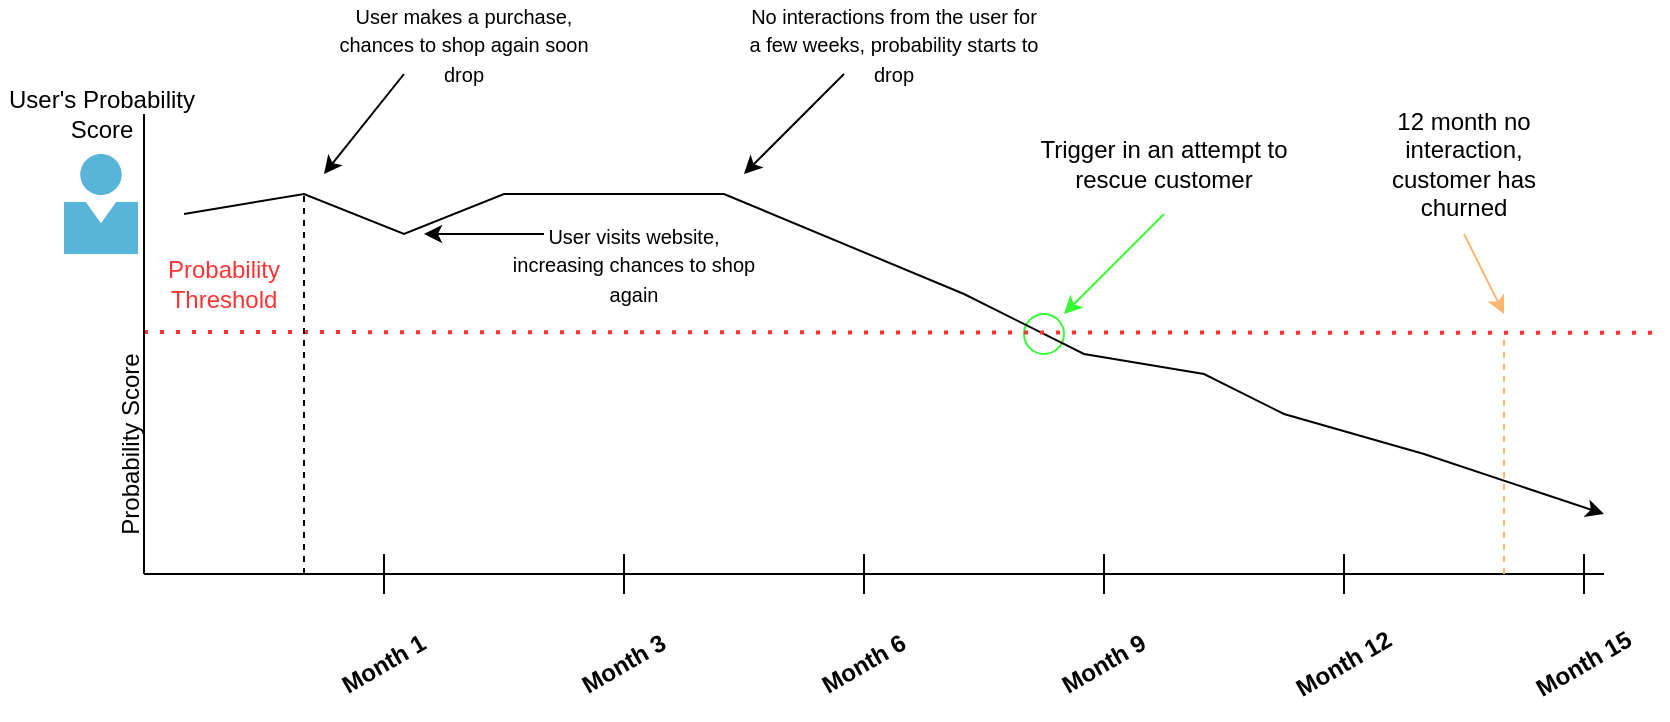 <mxfile version="26.0.11">
  <diagram name="Page-1" id="u_x2pMp3l8XSAcsyZ34R">
    <mxGraphModel dx="1383" dy="603" grid="1" gridSize="10" guides="1" tooltips="1" connect="1" arrows="1" fold="1" page="1" pageScale="1" pageWidth="850" pageHeight="1100" math="0" shadow="0">
      <root>
        <mxCell id="0" />
        <mxCell id="1" parent="0" />
        <mxCell id="zNrLxGkSbUmwhNPTjMLC-9" value="" style="ellipse;whiteSpace=wrap;html=1;aspect=fixed;strokeColor=light-dark(#33FF33,#FFFFFF);" vertex="1" parent="1">
          <mxGeometry x="560" y="310" width="20" height="20" as="geometry" />
        </mxCell>
        <mxCell id="zNrLxGkSbUmwhNPTjMLC-1" value="" style="image;sketch=0;aspect=fixed;html=1;points=[];align=center;fontSize=12;image=img/lib/mscae/Person.svg;" vertex="1" parent="1">
          <mxGeometry x="80" y="230" width="37" height="50" as="geometry" />
        </mxCell>
        <mxCell id="zNrLxGkSbUmwhNPTjMLC-2" value="" style="endArrow=classic;html=1;rounded=0;" edge="1" parent="1">
          <mxGeometry width="50" height="50" relative="1" as="geometry">
            <mxPoint x="140" y="260" as="sourcePoint" />
            <mxPoint x="850" y="410" as="targetPoint" />
            <Array as="points">
              <mxPoint x="200" y="250" />
              <mxPoint x="250" y="270" />
              <mxPoint x="300" y="250" />
              <mxPoint x="410" y="250" />
              <mxPoint x="530" y="300" />
              <mxPoint x="590" y="330" />
              <mxPoint x="650" y="340" />
              <mxPoint x="690" y="360" />
              <mxPoint x="760" y="380" />
            </Array>
          </mxGeometry>
        </mxCell>
        <mxCell id="zNrLxGkSbUmwhNPTjMLC-3" value="" style="endArrow=none;dashed=1;html=1;dashPattern=1 3;strokeWidth=2;rounded=0;fillColor=#FF3333;strokeColor=light-dark(#FF3333,#FFFFFF);" edge="1" parent="1">
          <mxGeometry width="50" height="50" relative="1" as="geometry">
            <mxPoint x="120" y="319" as="sourcePoint" />
            <mxPoint x="880" y="319.43" as="targetPoint" />
          </mxGeometry>
        </mxCell>
        <mxCell id="zNrLxGkSbUmwhNPTjMLC-5" value="" style="endArrow=none;html=1;rounded=0;" edge="1" parent="1">
          <mxGeometry width="50" height="50" relative="1" as="geometry">
            <mxPoint x="120" y="440" as="sourcePoint" />
            <mxPoint x="120" y="210" as="targetPoint" />
          </mxGeometry>
        </mxCell>
        <mxCell id="zNrLxGkSbUmwhNPTjMLC-6" value="" style="endArrow=none;html=1;rounded=0;" edge="1" parent="1">
          <mxGeometry width="50" height="50" relative="1" as="geometry">
            <mxPoint x="120" y="440" as="sourcePoint" />
            <mxPoint x="850" y="440" as="targetPoint" />
          </mxGeometry>
        </mxCell>
        <mxCell id="zNrLxGkSbUmwhNPTjMLC-7" value="&lt;font style=&quot;color: rgb(255, 51, 51);&quot;&gt;Probability Threshold&lt;/font&gt;" style="text;html=1;align=center;verticalAlign=middle;whiteSpace=wrap;rounded=0;" vertex="1" parent="1">
          <mxGeometry x="130" y="280" width="60" height="30" as="geometry" />
        </mxCell>
        <mxCell id="zNrLxGkSbUmwhNPTjMLC-8" value="User&#39;s Probability Score" style="text;html=1;align=center;verticalAlign=middle;whiteSpace=wrap;rounded=0;" vertex="1" parent="1">
          <mxGeometry x="48.5" y="180" width="100" height="60" as="geometry" />
        </mxCell>
        <mxCell id="zNrLxGkSbUmwhNPTjMLC-13" value="Trigger in an attempt to rescue customer" style="text;html=1;align=center;verticalAlign=middle;whiteSpace=wrap;rounded=0;" vertex="1" parent="1">
          <mxGeometry x="550" y="220" width="160" height="30" as="geometry" />
        </mxCell>
        <mxCell id="zNrLxGkSbUmwhNPTjMLC-15" value="" style="endArrow=classic;html=1;rounded=0;strokeColor=light-dark(#33FF33,#FFFFFF);" edge="1" parent="1">
          <mxGeometry width="50" height="50" relative="1" as="geometry">
            <mxPoint x="630" y="260" as="sourcePoint" />
            <mxPoint x="580" y="310" as="targetPoint" />
          </mxGeometry>
        </mxCell>
        <mxCell id="zNrLxGkSbUmwhNPTjMLC-18" value="Probability Score" style="text;html=1;align=center;verticalAlign=middle;whiteSpace=wrap;rounded=0;rotation=-90;" vertex="1" parent="1">
          <mxGeometry x="67" y="360" width="93" height="30" as="geometry" />
        </mxCell>
        <mxCell id="zNrLxGkSbUmwhNPTjMLC-19" value="" style="endArrow=classic;html=1;rounded=0;" edge="1" parent="1">
          <mxGeometry width="50" height="50" relative="1" as="geometry">
            <mxPoint x="250" y="190" as="sourcePoint" />
            <mxPoint x="210" y="240" as="targetPoint" />
          </mxGeometry>
        </mxCell>
        <mxCell id="zNrLxGkSbUmwhNPTjMLC-20" value="&lt;font style=&quot;font-size: 10px;&quot;&gt;User makes a purchase, chances to shop again soon drop&lt;/font&gt;" style="text;html=1;align=center;verticalAlign=middle;whiteSpace=wrap;rounded=0;" vertex="1" parent="1">
          <mxGeometry x="210" y="160" width="140" height="30" as="geometry" />
        </mxCell>
        <mxCell id="zNrLxGkSbUmwhNPTjMLC-21" value="" style="endArrow=classic;html=1;rounded=0;" edge="1" parent="1">
          <mxGeometry width="50" height="50" relative="1" as="geometry">
            <mxPoint x="320" y="270" as="sourcePoint" />
            <mxPoint x="260" y="270" as="targetPoint" />
          </mxGeometry>
        </mxCell>
        <mxCell id="zNrLxGkSbUmwhNPTjMLC-22" value="&lt;font style=&quot;font-size: 10px;&quot;&gt;User visits website, increasing chances to shop again&lt;/font&gt;" style="text;html=1;align=center;verticalAlign=middle;whiteSpace=wrap;rounded=0;" vertex="1" parent="1">
          <mxGeometry x="300" y="270" width="130" height="30" as="geometry" />
        </mxCell>
        <mxCell id="zNrLxGkSbUmwhNPTjMLC-23" value="" style="endArrow=classic;html=1;rounded=0;" edge="1" parent="1">
          <mxGeometry width="50" height="50" relative="1" as="geometry">
            <mxPoint x="470" y="190" as="sourcePoint" />
            <mxPoint x="420" y="240" as="targetPoint" />
          </mxGeometry>
        </mxCell>
        <mxCell id="zNrLxGkSbUmwhNPTjMLC-25" value="&lt;font style=&quot;font-size: 10px;&quot;&gt;No interactions from the user for a few weeks, probability starts to drop&lt;/font&gt;" style="text;html=1;align=center;verticalAlign=middle;whiteSpace=wrap;rounded=0;" vertex="1" parent="1">
          <mxGeometry x="420" y="160" width="150" height="30" as="geometry" />
        </mxCell>
        <mxCell id="zNrLxGkSbUmwhNPTjMLC-27" value="" style="endArrow=none;dashed=1;html=1;rounded=0;" edge="1" parent="1">
          <mxGeometry width="50" height="50" relative="1" as="geometry">
            <mxPoint x="200" y="440" as="sourcePoint" />
            <mxPoint x="200" y="250" as="targetPoint" />
          </mxGeometry>
        </mxCell>
        <mxCell id="zNrLxGkSbUmwhNPTjMLC-28" value="" style="endArrow=none;dashed=1;html=1;rounded=0;strokeColor=light-dark(#FFB570,#FFFFFF);" edge="1" parent="1">
          <mxGeometry width="50" height="50" relative="1" as="geometry">
            <mxPoint x="800" y="440" as="sourcePoint" />
            <mxPoint x="800" y="320" as="targetPoint" />
          </mxGeometry>
        </mxCell>
        <mxCell id="zNrLxGkSbUmwhNPTjMLC-32" value="" style="endArrow=none;html=1;rounded=0;" edge="1" parent="1">
          <mxGeometry width="50" height="50" relative="1" as="geometry">
            <mxPoint x="360" y="450" as="sourcePoint" />
            <mxPoint x="360.0" y="430" as="targetPoint" />
          </mxGeometry>
        </mxCell>
        <mxCell id="zNrLxGkSbUmwhNPTjMLC-33" value="" style="endArrow=none;html=1;rounded=0;" edge="1" parent="1">
          <mxGeometry width="50" height="50" relative="1" as="geometry">
            <mxPoint x="240" y="450" as="sourcePoint" />
            <mxPoint x="240.0" y="430" as="targetPoint" />
          </mxGeometry>
        </mxCell>
        <mxCell id="zNrLxGkSbUmwhNPTjMLC-34" value="" style="endArrow=none;html=1;rounded=0;" edge="1" parent="1">
          <mxGeometry width="50" height="50" relative="1" as="geometry">
            <mxPoint x="480" y="450" as="sourcePoint" />
            <mxPoint x="480.0" y="430" as="targetPoint" />
          </mxGeometry>
        </mxCell>
        <mxCell id="zNrLxGkSbUmwhNPTjMLC-35" value="" style="endArrow=none;html=1;rounded=0;" edge="1" parent="1">
          <mxGeometry width="50" height="50" relative="1" as="geometry">
            <mxPoint x="600" y="450" as="sourcePoint" />
            <mxPoint x="600" y="430" as="targetPoint" />
          </mxGeometry>
        </mxCell>
        <mxCell id="zNrLxGkSbUmwhNPTjMLC-36" value="" style="endArrow=none;html=1;rounded=0;" edge="1" parent="1">
          <mxGeometry width="50" height="50" relative="1" as="geometry">
            <mxPoint x="720" y="450" as="sourcePoint" />
            <mxPoint x="720" y="430" as="targetPoint" />
          </mxGeometry>
        </mxCell>
        <mxCell id="zNrLxGkSbUmwhNPTjMLC-37" value="" style="endArrow=none;html=1;rounded=0;" edge="1" parent="1">
          <mxGeometry width="50" height="50" relative="1" as="geometry">
            <mxPoint x="840" y="450" as="sourcePoint" />
            <mxPoint x="840" y="430" as="targetPoint" />
          </mxGeometry>
        </mxCell>
        <mxCell id="zNrLxGkSbUmwhNPTjMLC-38" value="&lt;b&gt;Month 1&lt;/b&gt;" style="text;html=1;align=center;verticalAlign=middle;whiteSpace=wrap;rounded=0;rotation=-30;" vertex="1" parent="1">
          <mxGeometry x="210" y="470" width="60" height="30" as="geometry" />
        </mxCell>
        <mxCell id="zNrLxGkSbUmwhNPTjMLC-39" value="&lt;b&gt;Month 3&lt;/b&gt;" style="text;html=1;align=center;verticalAlign=middle;whiteSpace=wrap;rounded=0;rotation=-30;" vertex="1" parent="1">
          <mxGeometry x="330" y="470" width="60" height="30" as="geometry" />
        </mxCell>
        <mxCell id="zNrLxGkSbUmwhNPTjMLC-40" value="&lt;b&gt;Month 6&lt;/b&gt;" style="text;html=1;align=center;verticalAlign=middle;whiteSpace=wrap;rounded=0;rotation=-30;" vertex="1" parent="1">
          <mxGeometry x="450" y="470" width="60" height="30" as="geometry" />
        </mxCell>
        <mxCell id="zNrLxGkSbUmwhNPTjMLC-41" value="&lt;b&gt;Month 9&lt;/b&gt;" style="text;html=1;align=center;verticalAlign=middle;whiteSpace=wrap;rounded=0;rotation=-30;" vertex="1" parent="1">
          <mxGeometry x="570" y="470" width="60" height="30" as="geometry" />
        </mxCell>
        <mxCell id="zNrLxGkSbUmwhNPTjMLC-42" value="&lt;b&gt;Month 12&lt;/b&gt;" style="text;html=1;align=center;verticalAlign=middle;whiteSpace=wrap;rounded=0;rotation=-30;" vertex="1" parent="1">
          <mxGeometry x="690" y="470" width="60" height="30" as="geometry" />
        </mxCell>
        <mxCell id="zNrLxGkSbUmwhNPTjMLC-43" value="&lt;b&gt;Month 15&lt;/b&gt;" style="text;html=1;align=center;verticalAlign=middle;whiteSpace=wrap;rounded=0;rotation=-30;" vertex="1" parent="1">
          <mxGeometry x="810" y="470" width="60" height="30" as="geometry" />
        </mxCell>
        <mxCell id="zNrLxGkSbUmwhNPTjMLC-44" value="" style="endArrow=classic;html=1;rounded=0;strokeColor=light-dark(#FFB570,#FFFFFF);" edge="1" parent="1">
          <mxGeometry width="50" height="50" relative="1" as="geometry">
            <mxPoint x="780" y="270" as="sourcePoint" />
            <mxPoint x="800" y="310" as="targetPoint" />
          </mxGeometry>
        </mxCell>
        <mxCell id="zNrLxGkSbUmwhNPTjMLC-45" value="12 month no interaction, customer has churned" style="text;html=1;align=center;verticalAlign=middle;whiteSpace=wrap;rounded=0;" vertex="1" parent="1">
          <mxGeometry x="730" y="200" width="100" height="70" as="geometry" />
        </mxCell>
      </root>
    </mxGraphModel>
  </diagram>
</mxfile>
